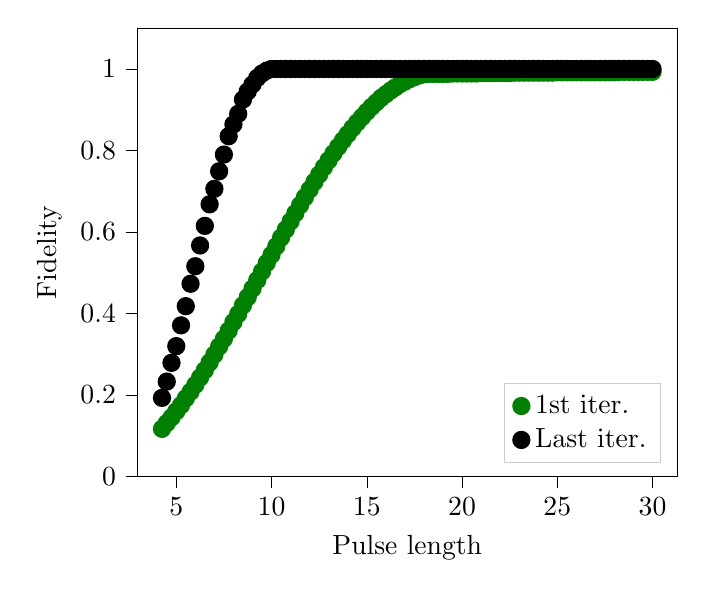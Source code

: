 % This file was created by matplotlib2tikz v0.7.4.
\begin{tikzpicture}

\begin{axis}[
legend cell align={left},
legend style={at={(0.97,0.03)}, anchor=south east, draw=white!80.0!black},
tick align=outside,
tick pos=left,
x grid style={white!69.02!black},
xlabel={Pulse length},
xmin=2.962, xmax=31.288,
xtick style={color=black},
y grid style={white!69.02!black},
ylabel={Fidelity},
ymin=0, ymax=1.1,
ytick style={color=black}
]
\addplot [semithick, green!50.0!black, mark=*, mark size=3, mark options={solid}, only marks]
table {%
26 0.992
27 0.992
28 0.992
29 0.993
22 0.99
23 0.991
24 0.991
25 0.992
18 0.987
19 0.988
20 0.989
21 0.99
16 0.938
17 0.969
14 0.84
15 0.895
13 0.776
12 0.704
11 0.626
10 0.544
29.5 0.993
30 0.993
24.5 0.991
25.5 0.992
26.5 0.992
27.5 0.992
28.5 0.993
20.5 0.989
21.5 0.99
22.5 0.99
23.5 0.991
16.5 0.955
17.5 0.98
18.5 0.988
19.5 0.989
14.5 0.869
15.5 0.918
13.5 0.809
12.5 0.741
11.5 0.666
10.5 0.586
28.75 0.993
29.25 0.993
29.75 0.993
26.25 0.992
26.75 0.992
27.25 0.992
27.75 0.992
28.25 0.993
23.75 0.991
24.25 0.991
24.75 0.991
25.25 0.992
25.75 0.992
21.75 0.99
22.25 0.99
22.75 0.991
23.25 0.991
19.75 0.989
20.25 0.989
20.75 0.989
21.25 0.99
17.75 0.984
18.25 0.988
18.75 0.988
19.25 0.988
16.25 0.947
16.75 0.963
17.25 0.975
15.25 0.907
15.75 0.929
14.25 0.855
14.75 0.882
13.75 0.825
12.75 0.759
13.25 0.793
12.25 0.723
11.75 0.685
11.25 0.646
10.75 0.606
10.25 0.565
9.75 0.524
9.5 0.503
9.25 0.482
9 0.461
8.75 0.44
8.5 0.42
8.25 0.399
8 0.379
7.75 0.358
7.5 0.338
7.25 0.319
7 0.299
6.75 0.28
6.5 0.261
6.25 0.243
6 0.225
5.75 0.208
5.5 0.192
5.25 0.175
5 0.16
4.75 0.145
4.5 0.131
4.25 0.117
};
\addlegendentry{1st iter.}
\addplot [semithick, black, mark=*, mark size=3, mark options={solid}, only marks]
table {%
26 1.0
27 1.0
28 1.0
29 1.0
22 1.0
23 1.0
24 1.0
25 1.0
18 1.0
19 1.0
20 1.0
21 1.0
16 1.0
17 1.0
14 1.0
15 1.0
13 1.0
12 1.0
11 1.0
10 1.0
29.5 1.0
30 1.0
24.5 1.0
25.5 1.0
26.5 1.0
27.5 1.0
28.5 1.0
20.5 1.0
21.5 1.0
22.5 1.0
23.5 1.0
16.5 1.0
17.5 1.0
18.5 1.0
19.5 1.0
14.5 1.0
15.5 1.0
13.5 1.0
12.5 1.0
11.5 1.0
10.5 1.0
28.75 1.0
29.25 1.0
29.75 1.0
26.25 1.0
26.75 1.0
27.25 1.0
27.75 1.0
28.25 1.0
23.75 1.0
24.25 1.0
24.75 1.0
25.25 1.0
25.75 1.0
21.75 1.0
22.25 1.0
22.75 1.0
23.25 1.0
19.75 1.0
20.25 1.0
20.75 1.0
21.25 1.0
17.75 1.0
18.25 1.0
18.75 1.0
19.25 1.0
16.25 1.0
16.75 1.0
17.25 1.0
15.25 1.0
15.75 1.0
14.25 1.0
14.75 1.0
13.75 1.0
12.75 1.0
13.25 1.0
12.25 1.0
11.75 1.0
11.25 1.0
10.75 1.0
10.25 1.0
9.75 0.996
9.5 0.989
9.25 0.978
9 0.962
8.75 0.945
8.5 0.925
8.25 0.89
8 0.864
7.75 0.835
7.5 0.79
7.25 0.749
7 0.706
6.75 0.668
6.5 0.615
6.25 0.567
6 0.516
5.75 0.473
5.5 0.418
5.25 0.371
5 0.32
4.75 0.279
4.5 0.233
4.25 0.193
};
\addlegendentry{Last iter.}
\end{axis}

\end{tikzpicture}